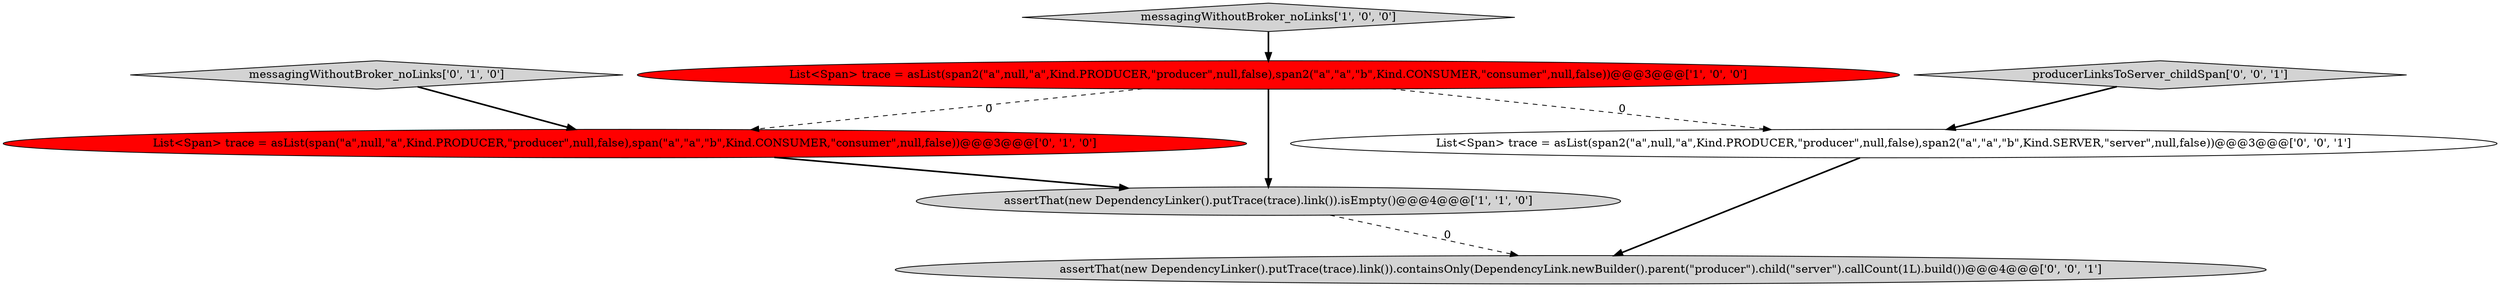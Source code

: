digraph {
4 [style = filled, label = "messagingWithoutBroker_noLinks['0', '1', '0']", fillcolor = lightgray, shape = diamond image = "AAA0AAABBB2BBB"];
2 [style = filled, label = "List<Span> trace = asList(span2(\"a\",null,\"a\",Kind.PRODUCER,\"producer\",null,false),span2(\"a\",\"a\",\"b\",Kind.CONSUMER,\"consumer\",null,false))@@@3@@@['1', '0', '0']", fillcolor = red, shape = ellipse image = "AAA1AAABBB1BBB"];
7 [style = filled, label = "producerLinksToServer_childSpan['0', '0', '1']", fillcolor = lightgray, shape = diamond image = "AAA0AAABBB3BBB"];
0 [style = filled, label = "assertThat(new DependencyLinker().putTrace(trace).link()).isEmpty()@@@4@@@['1', '1', '0']", fillcolor = lightgray, shape = ellipse image = "AAA0AAABBB1BBB"];
3 [style = filled, label = "List<Span> trace = asList(span(\"a\",null,\"a\",Kind.PRODUCER,\"producer\",null,false),span(\"a\",\"a\",\"b\",Kind.CONSUMER,\"consumer\",null,false))@@@3@@@['0', '1', '0']", fillcolor = red, shape = ellipse image = "AAA1AAABBB2BBB"];
1 [style = filled, label = "messagingWithoutBroker_noLinks['1', '0', '0']", fillcolor = lightgray, shape = diamond image = "AAA0AAABBB1BBB"];
6 [style = filled, label = "List<Span> trace = asList(span2(\"a\",null,\"a\",Kind.PRODUCER,\"producer\",null,false),span2(\"a\",\"a\",\"b\",Kind.SERVER,\"server\",null,false))@@@3@@@['0', '0', '1']", fillcolor = white, shape = ellipse image = "AAA0AAABBB3BBB"];
5 [style = filled, label = "assertThat(new DependencyLinker().putTrace(trace).link()).containsOnly(DependencyLink.newBuilder().parent(\"producer\").child(\"server\").callCount(1L).build())@@@4@@@['0', '0', '1']", fillcolor = lightgray, shape = ellipse image = "AAA0AAABBB3BBB"];
4->3 [style = bold, label=""];
6->5 [style = bold, label=""];
1->2 [style = bold, label=""];
2->0 [style = bold, label=""];
2->3 [style = dashed, label="0"];
0->5 [style = dashed, label="0"];
3->0 [style = bold, label=""];
7->6 [style = bold, label=""];
2->6 [style = dashed, label="0"];
}
